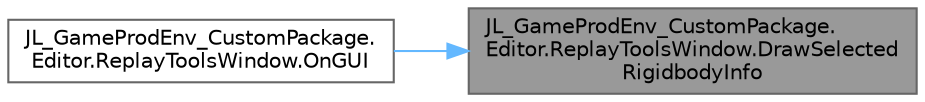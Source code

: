 digraph "JL_GameProdEnv_CustomPackage.Editor.ReplayToolsWindow.DrawSelectedRigidbodyInfo"
{
 // LATEX_PDF_SIZE
  bgcolor="transparent";
  edge [fontname=Helvetica,fontsize=10,labelfontname=Helvetica,labelfontsize=10];
  node [fontname=Helvetica,fontsize=10,shape=box,height=0.2,width=0.4];
  rankdir="RL";
  Node1 [id="Node000001",label="JL_GameProdEnv_CustomPackage.\lEditor.ReplayToolsWindow.DrawSelected\lRigidbodyInfo",height=0.2,width=0.4,color="gray40", fillcolor="grey60", style="filled", fontcolor="black",tooltip="Draws detailed information about the currently selected rigidbody. Shows properties like name,..."];
  Node1 -> Node2 [id="edge2_Node000001_Node000002",dir="back",color="steelblue1",style="solid",tooltip=" "];
  Node2 [id="Node000002",label="JL_GameProdEnv_CustomPackage.\lEditor.ReplayToolsWindow.OnGUI",height=0.2,width=0.4,color="grey40", fillcolor="white", style="filled",URL="$class_j_l___game_prod_env___custom_package_1_1_editor_1_1_replay_tools_window.html#a6b724f04e55e37cbcb66bcfadd64c923",tooltip="Main GUI method that draws the entire window content. Organizes the window into distinct functional s..."];
}
